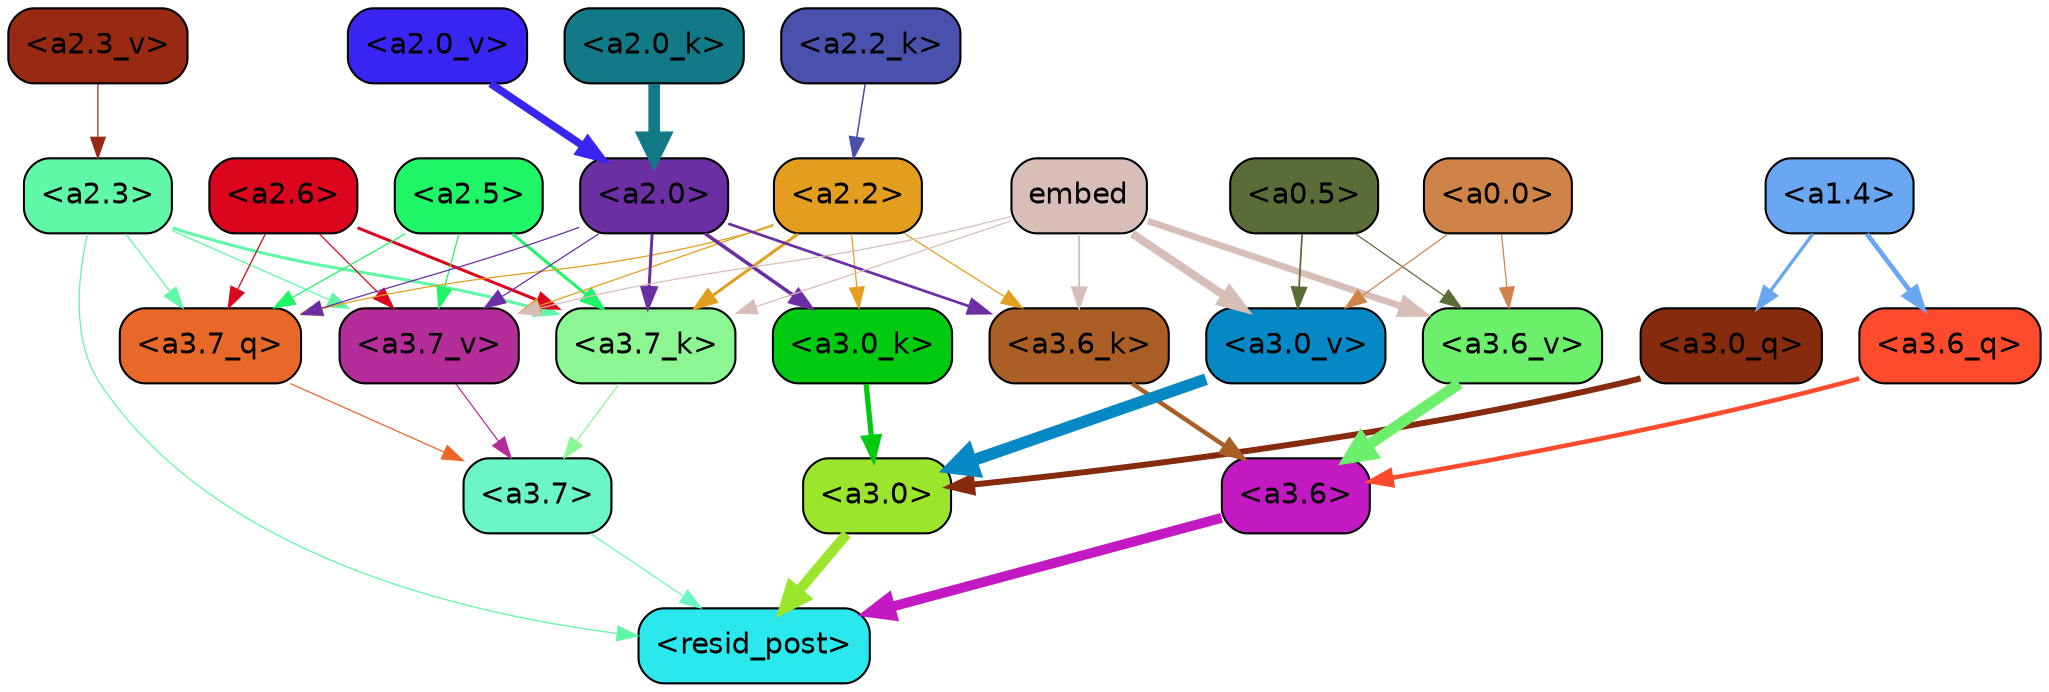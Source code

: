 strict digraph "" {
	graph [bgcolor=transparent,
		layout=dot,
		overlap=false,
		splines=true
	];
	"<a3.7>"	[color=black,
		fillcolor="#6cf5c7",
		fontname=Helvetica,
		shape=box,
		style="filled, rounded"];
	"<resid_post>"	[color=black,
		fillcolor="#2be8ec",
		fontname=Helvetica,
		shape=box,
		style="filled, rounded"];
	"<a3.7>" -> "<resid_post>"	[color="#6cf5c7",
		penwidth=0.6];
	"<a3.6>"	[color=black,
		fillcolor="#c219c2",
		fontname=Helvetica,
		shape=box,
		style="filled, rounded"];
	"<a3.6>" -> "<resid_post>"	[color="#c219c2",
		penwidth=4.746312499046326];
	"<a3.0>"	[color=black,
		fillcolor="#9be62d",
		fontname=Helvetica,
		shape=box,
		style="filled, rounded"];
	"<a3.0>" -> "<resid_post>"	[color="#9be62d",
		penwidth=4.896343111991882];
	"<a2.3>"	[color=black,
		fillcolor="#60f8a6",
		fontname=Helvetica,
		shape=box,
		style="filled, rounded"];
	"<a2.3>" -> "<resid_post>"	[color="#60f8a6",
		penwidth=0.6];
	"<a3.7_q>"	[color=black,
		fillcolor="#e8682a",
		fontname=Helvetica,
		shape=box,
		style="filled, rounded"];
	"<a2.3>" -> "<a3.7_q>"	[color="#60f8a6",
		penwidth=0.6];
	"<a3.7_k>"	[color=black,
		fillcolor="#8cf692",
		fontname=Helvetica,
		shape=box,
		style="filled, rounded"];
	"<a2.3>" -> "<a3.7_k>"	[color="#60f8a6",
		penwidth=1.467104621231556];
	"<a3.7_v>"	[color=black,
		fillcolor="#b42d99",
		fontname=Helvetica,
		shape=box,
		style="filled, rounded"];
	"<a2.3>" -> "<a3.7_v>"	[color="#60f8a6",
		penwidth=0.6];
	"<a3.7_q>" -> "<a3.7>"	[color="#e8682a",
		penwidth=0.6];
	"<a3.6_q>"	[color=black,
		fillcolor="#fe4a2d",
		fontname=Helvetica,
		shape=box,
		style="filled, rounded"];
	"<a3.6_q>" -> "<a3.6>"	[color="#fe4a2d",
		penwidth=2.160832464694977];
	"<a3.0_q>"	[color=black,
		fillcolor="#872b0f",
		fontname=Helvetica,
		shape=box,
		style="filled, rounded"];
	"<a3.0_q>" -> "<a3.0>"	[color="#872b0f",
		penwidth=2.870753765106201];
	"<a3.7_k>" -> "<a3.7>"	[color="#8cf692",
		penwidth=0.6];
	"<a3.6_k>"	[color=black,
		fillcolor="#ab5f26",
		fontname=Helvetica,
		shape=box,
		style="filled, rounded"];
	"<a3.6_k>" -> "<a3.6>"	[color="#ab5f26",
		penwidth=2.13908451795578];
	"<a3.0_k>"	[color=black,
		fillcolor="#01cb10",
		fontname=Helvetica,
		shape=box,
		style="filled, rounded"];
	"<a3.0_k>" -> "<a3.0>"	[color="#01cb10",
		penwidth=2.520303964614868];
	"<a3.7_v>" -> "<a3.7>"	[color="#b42d99",
		penwidth=0.6];
	"<a3.6_v>"	[color=black,
		fillcolor="#6cf06b",
		fontname=Helvetica,
		shape=box,
		style="filled, rounded"];
	"<a3.6_v>" -> "<a3.6>"	[color="#6cf06b",
		penwidth=5.297133803367615];
	"<a3.0_v>"	[color=black,
		fillcolor="#0688c4",
		fontname=Helvetica,
		shape=box,
		style="filled, rounded"];
	"<a3.0_v>" -> "<a3.0>"	[color="#0688c4",
		penwidth=5.680712580680847];
	"<a2.6>"	[color=black,
		fillcolor="#db051d",
		fontname=Helvetica,
		shape=box,
		style="filled, rounded"];
	"<a2.6>" -> "<a3.7_q>"	[color="#db051d",
		penwidth=0.6];
	"<a2.6>" -> "<a3.7_k>"	[color="#db051d",
		penwidth=1.4453159049153328];
	"<a2.6>" -> "<a3.7_v>"	[color="#db051d",
		penwidth=0.6];
	"<a2.5>"	[color=black,
		fillcolor="#1ef567",
		fontname=Helvetica,
		shape=box,
		style="filled, rounded"];
	"<a2.5>" -> "<a3.7_q>"	[color="#1ef567",
		penwidth=0.6];
	"<a2.5>" -> "<a3.7_k>"	[color="#1ef567",
		penwidth=1.4526091292500496];
	"<a2.5>" -> "<a3.7_v>"	[color="#1ef567",
		penwidth=0.6];
	"<a2.2>"	[color=black,
		fillcolor="#e49e1f",
		fontname=Helvetica,
		shape=box,
		style="filled, rounded"];
	"<a2.2>" -> "<a3.7_q>"	[color="#e49e1f",
		penwidth=0.6];
	"<a2.2>" -> "<a3.7_k>"	[color="#e49e1f",
		penwidth=1.4310357049107552];
	"<a2.2>" -> "<a3.6_k>"	[color="#e49e1f",
		penwidth=0.6];
	"<a2.2>" -> "<a3.0_k>"	[color="#e49e1f",
		penwidth=0.6];
	"<a2.2>" -> "<a3.7_v>"	[color="#e49e1f",
		penwidth=0.6];
	"<a2.0>"	[color=black,
		fillcolor="#6c2ea3",
		fontname=Helvetica,
		shape=box,
		style="filled, rounded"];
	"<a2.0>" -> "<a3.7_q>"	[color="#6c2ea3",
		penwidth=0.6];
	"<a2.0>" -> "<a3.7_k>"	[color="#6c2ea3",
		penwidth=1.4314699843525887];
	"<a2.0>" -> "<a3.6_k>"	[color="#6c2ea3",
		penwidth=1.2950235605239868];
	"<a2.0>" -> "<a3.0_k>"	[color="#6c2ea3",
		penwidth=1.712992787361145];
	"<a2.0>" -> "<a3.7_v>"	[color="#6c2ea3",
		penwidth=0.6];
	"<a1.4>"	[color=black,
		fillcolor="#69a7f3",
		fontname=Helvetica,
		shape=box,
		style="filled, rounded"];
	"<a1.4>" -> "<a3.6_q>"	[color="#69a7f3",
		penwidth=2.2719132900238037];
	"<a1.4>" -> "<a3.0_q>"	[color="#69a7f3",
		penwidth=1.5932877659797668];
	embed	[color=black,
		fillcolor="#d8beb8",
		fontname=Helvetica,
		shape=box,
		style="filled, rounded"];
	embed -> "<a3.7_k>"	[color="#d8beb8",
		penwidth=0.6];
	embed -> "<a3.6_k>"	[color="#d8beb8",
		penwidth=0.891706109046936];
	embed -> "<a3.7_v>"	[color="#d8beb8",
		penwidth=0.6];
	embed -> "<a3.6_v>"	[color="#d8beb8",
		penwidth=3.1766927242279053];
	embed -> "<a3.0_v>"	[color="#d8beb8",
		penwidth=3.9005755856633186];
	"<a0.5>"	[color=black,
		fillcolor="#5a6d39",
		fontname=Helvetica,
		shape=box,
		style="filled, rounded"];
	"<a0.5>" -> "<a3.6_v>"	[color="#5a6d39",
		penwidth=0.6];
	"<a0.5>" -> "<a3.0_v>"	[color="#5a6d39",
		penwidth=0.8493617177009583];
	"<a0.0>"	[color=black,
		fillcolor="#cf8349",
		fontname=Helvetica,
		shape=box,
		style="filled, rounded"];
	"<a0.0>" -> "<a3.6_v>"	[color="#cf8349",
		penwidth=0.6];
	"<a0.0>" -> "<a3.0_v>"	[color="#cf8349",
		penwidth=0.6];
	"<a2.2_k>"	[color=black,
		fillcolor="#4951ac",
		fontname=Helvetica,
		shape=box,
		style="filled, rounded"];
	"<a2.2_k>" -> "<a2.2>"	[color="#4951ac",
		penwidth=0.7399393804371357];
	"<a2.0_k>"	[color=black,
		fillcolor="#127a86",
		fontname=Helvetica,
		shape=box,
		style="filled, rounded"];
	"<a2.0_k>" -> "<a2.0>"	[color="#127a86",
		penwidth=5.5817058570683];
	"<a2.3_v>"	[color=black,
		fillcolor="#982a14",
		fontname=Helvetica,
		shape=box,
		style="filled, rounded"];
	"<a2.3_v>" -> "<a2.3>"	[color="#982a14",
		penwidth=0.6];
	"<a2.0_v>"	[color=black,
		fillcolor="#3925f1",
		fontname=Helvetica,
		shape=box,
		style="filled, rounded"];
	"<a2.0_v>" -> "<a2.0>"	[color="#3925f1",
		penwidth=3.7102378383278847];
}
